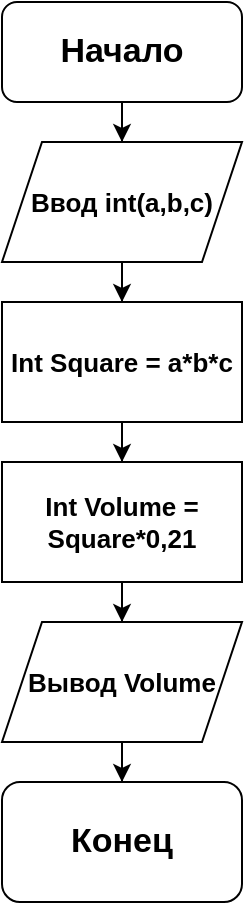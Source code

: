<mxfile version="16.6.4" type="github"><diagram id="q0Ovfzg6Op2rQLP8jNmi" name="Page-1"><mxGraphModel dx="1243" dy="671" grid="1" gridSize="10" guides="1" tooltips="1" connect="1" arrows="1" fold="1" page="1" pageScale="1" pageWidth="827" pageHeight="1169" math="0" shadow="0"><root><mxCell id="0"/><mxCell id="1" parent="0"/><mxCell id="0yXlWqV4k3e_H-AS2P7I-3" style="edgeStyle=orthogonalEdgeStyle;rounded=0;orthogonalLoop=1;jettySize=auto;html=1;fontStyle=1;fontSize=13;" edge="1" parent="1" source="0yXlWqV4k3e_H-AS2P7I-1" target="0yXlWqV4k3e_H-AS2P7I-2"><mxGeometry relative="1" as="geometry"/></mxCell><mxCell id="0yXlWqV4k3e_H-AS2P7I-1" value="Начало" style="rounded=1;whiteSpace=wrap;html=1;fontStyle=1;fontSize=17;" vertex="1" parent="1"><mxGeometry x="354" y="50" width="120" height="50" as="geometry"/></mxCell><mxCell id="0yXlWqV4k3e_H-AS2P7I-5" style="edgeStyle=orthogonalEdgeStyle;rounded=0;orthogonalLoop=1;jettySize=auto;html=1;entryX=0.5;entryY=0;entryDx=0;entryDy=0;fontStyle=1;fontSize=13;" edge="1" parent="1" source="0yXlWqV4k3e_H-AS2P7I-2" target="0yXlWqV4k3e_H-AS2P7I-4"><mxGeometry relative="1" as="geometry"/></mxCell><mxCell id="0yXlWqV4k3e_H-AS2P7I-2" value="Ввод int(a,b,c)" style="shape=parallelogram;perimeter=parallelogramPerimeter;whiteSpace=wrap;html=1;fixedSize=1;fontStyle=1;fontSize=13;" vertex="1" parent="1"><mxGeometry x="354" y="120" width="120" height="60" as="geometry"/></mxCell><mxCell id="0yXlWqV4k3e_H-AS2P7I-7" style="edgeStyle=orthogonalEdgeStyle;rounded=0;orthogonalLoop=1;jettySize=auto;html=1;fontStyle=1;fontSize=13;" edge="1" parent="1" source="0yXlWqV4k3e_H-AS2P7I-4" target="0yXlWqV4k3e_H-AS2P7I-6"><mxGeometry relative="1" as="geometry"/></mxCell><mxCell id="0yXlWqV4k3e_H-AS2P7I-4" value="Int Square = a*b*c" style="rounded=0;whiteSpace=wrap;html=1;fontStyle=1;fontSize=13;" vertex="1" parent="1"><mxGeometry x="354" y="200" width="120" height="60" as="geometry"/></mxCell><mxCell id="0yXlWqV4k3e_H-AS2P7I-9" style="edgeStyle=orthogonalEdgeStyle;rounded=0;orthogonalLoop=1;jettySize=auto;html=1;fontStyle=1;fontSize=13;" edge="1" parent="1" source="0yXlWqV4k3e_H-AS2P7I-6" target="0yXlWqV4k3e_H-AS2P7I-8"><mxGeometry relative="1" as="geometry"/></mxCell><mxCell id="0yXlWqV4k3e_H-AS2P7I-6" value="Int Volume = Square*0,21" style="rounded=0;whiteSpace=wrap;html=1;fontStyle=1;fontSize=13;" vertex="1" parent="1"><mxGeometry x="354" y="280" width="120" height="60" as="geometry"/></mxCell><mxCell id="0yXlWqV4k3e_H-AS2P7I-11" style="edgeStyle=orthogonalEdgeStyle;rounded=0;orthogonalLoop=1;jettySize=auto;html=1;fontStyle=1;fontSize=13;" edge="1" parent="1" source="0yXlWqV4k3e_H-AS2P7I-8" target="0yXlWqV4k3e_H-AS2P7I-10"><mxGeometry relative="1" as="geometry"/></mxCell><mxCell id="0yXlWqV4k3e_H-AS2P7I-8" value="Вывод Volume" style="shape=parallelogram;perimeter=parallelogramPerimeter;whiteSpace=wrap;html=1;fixedSize=1;fontStyle=1;fontSize=13;" vertex="1" parent="1"><mxGeometry x="354" y="360" width="120" height="60" as="geometry"/></mxCell><mxCell id="0yXlWqV4k3e_H-AS2P7I-10" value="Конец" style="rounded=1;whiteSpace=wrap;html=1;fontStyle=1;fontSize=17;" vertex="1" parent="1"><mxGeometry x="354" y="440" width="120" height="60" as="geometry"/></mxCell></root></mxGraphModel></diagram></mxfile>